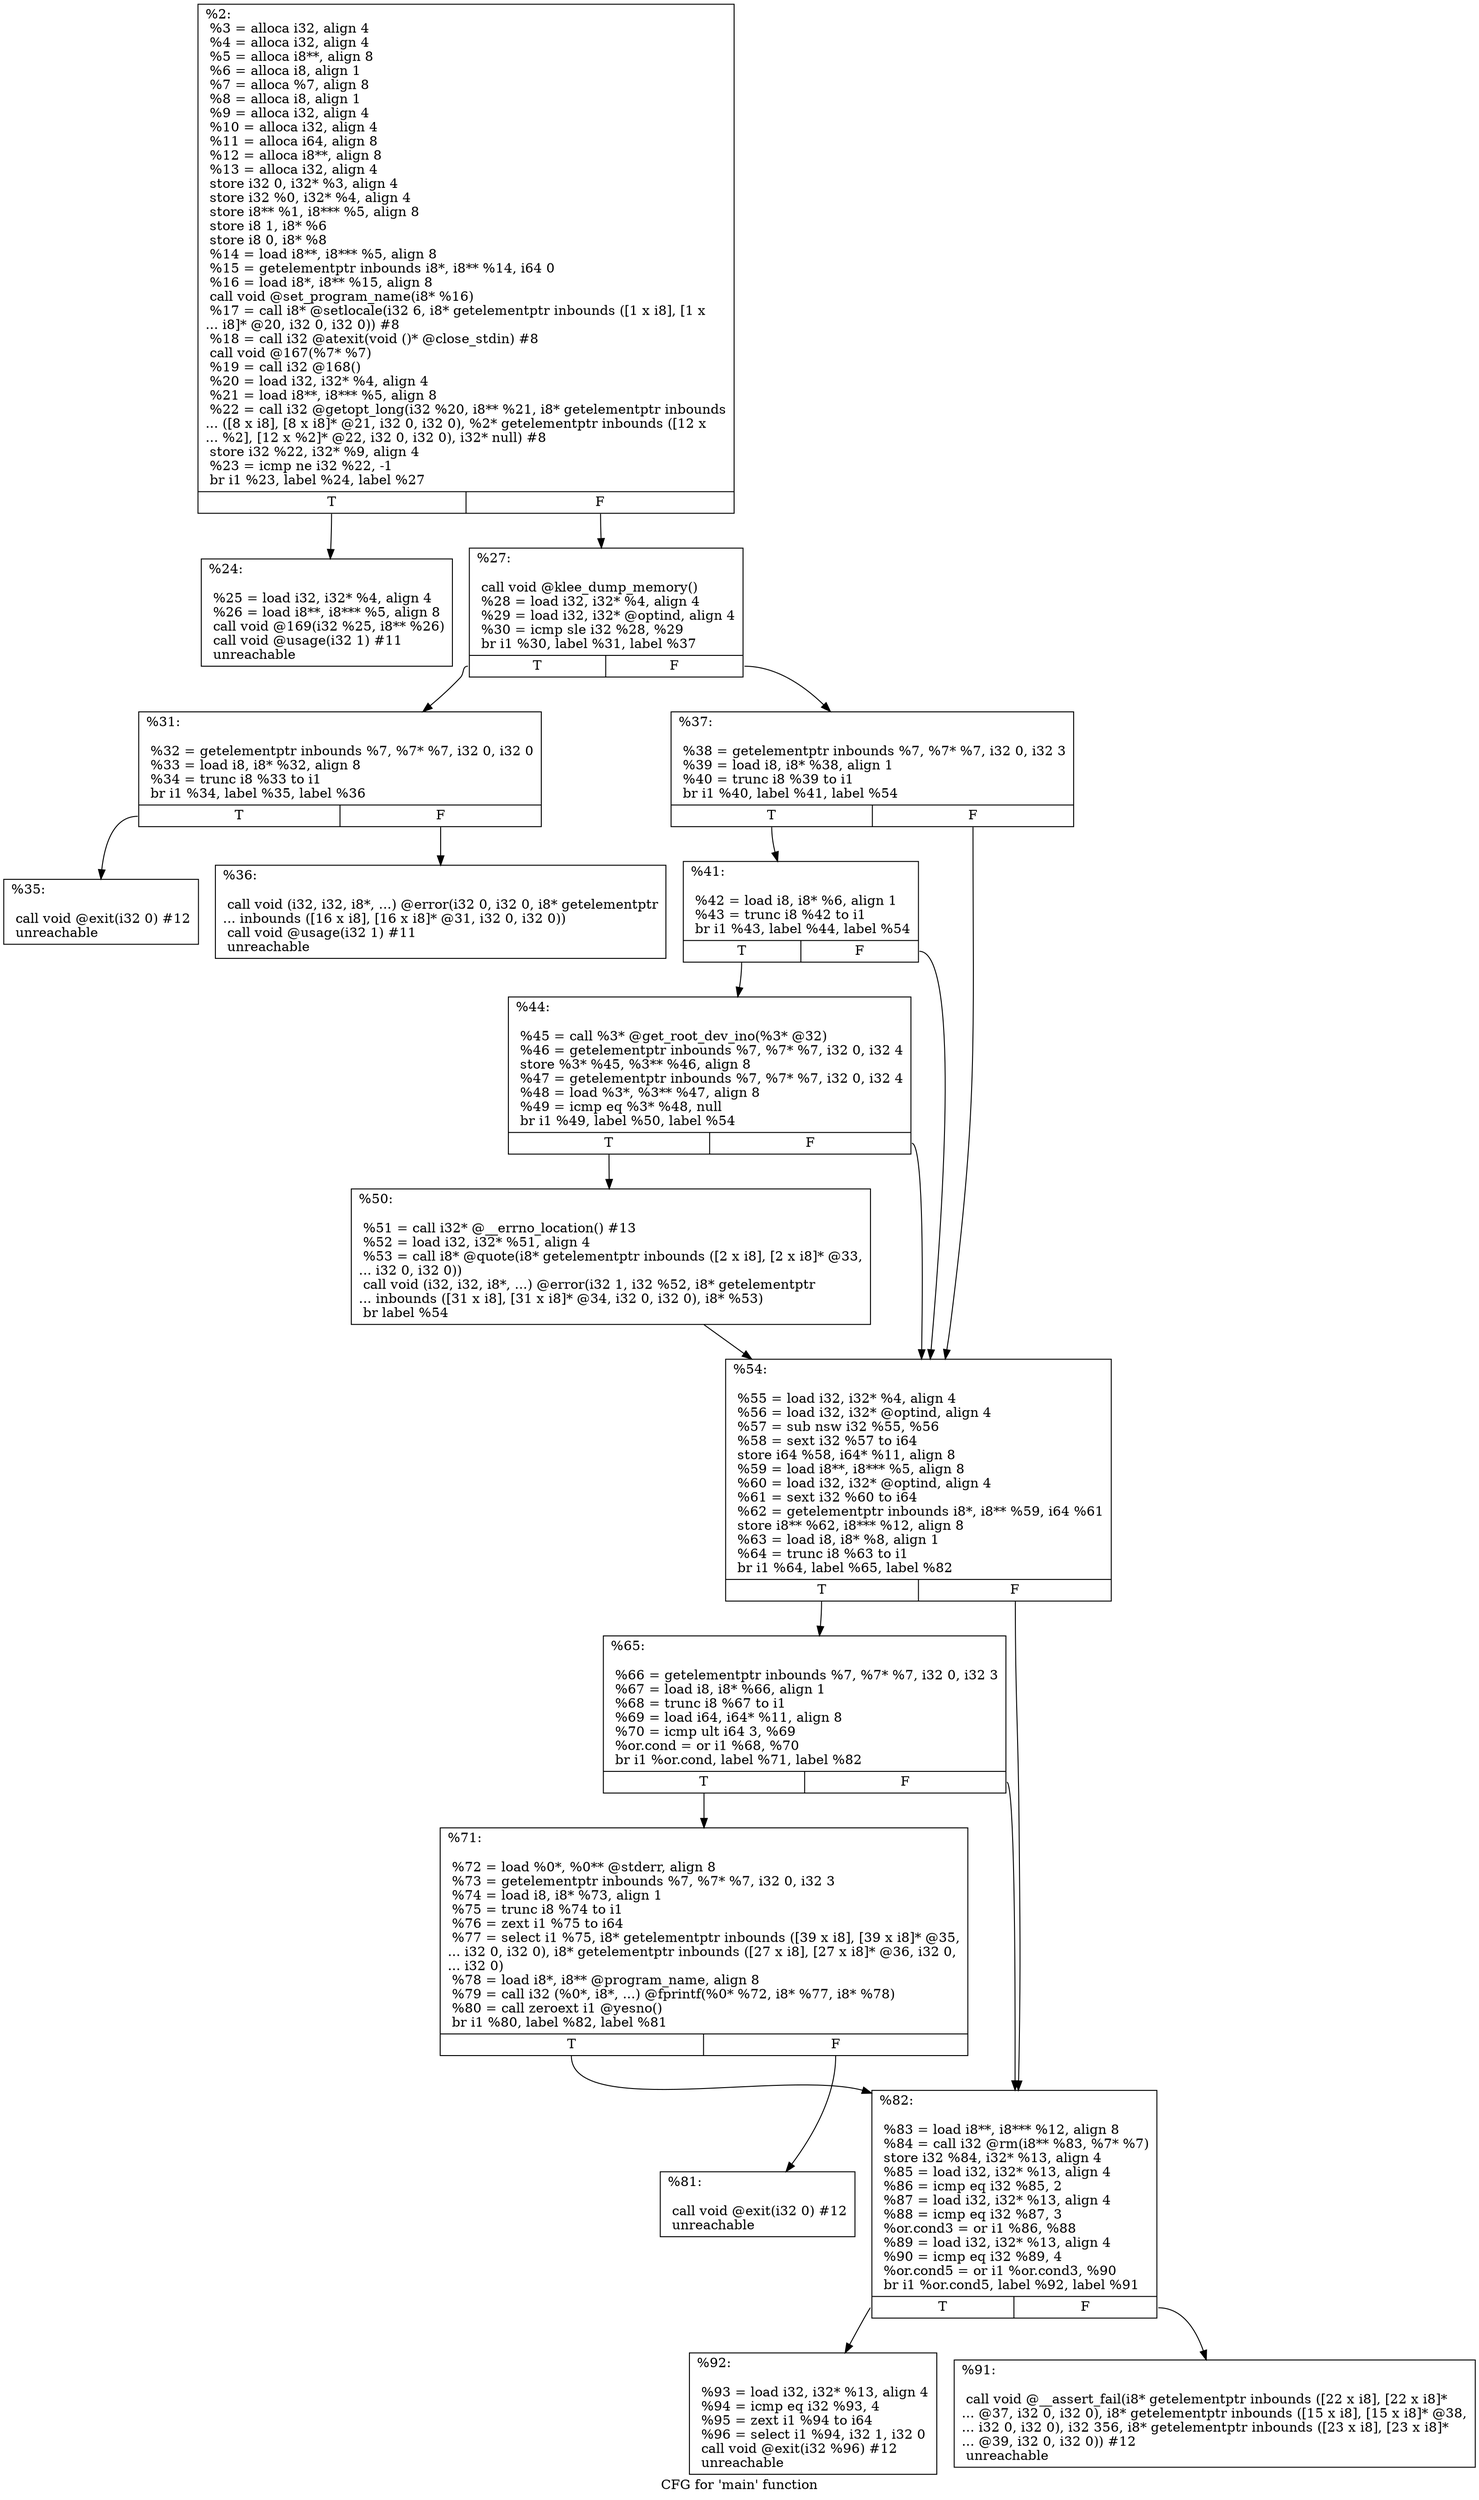 digraph "CFG for 'main' function" {
	label="CFG for 'main' function";

	Node0x38495b0 [shape=record,label="{%2:\l  %3 = alloca i32, align 4\l  %4 = alloca i32, align 4\l  %5 = alloca i8**, align 8\l  %6 = alloca i8, align 1\l  %7 = alloca %7, align 8\l  %8 = alloca i8, align 1\l  %9 = alloca i32, align 4\l  %10 = alloca i32, align 4\l  %11 = alloca i64, align 8\l  %12 = alloca i8**, align 8\l  %13 = alloca i32, align 4\l  store i32 0, i32* %3, align 4\l  store i32 %0, i32* %4, align 4\l  store i8** %1, i8*** %5, align 8\l  store i8 1, i8* %6\l  store i8 0, i8* %8\l  %14 = load i8**, i8*** %5, align 8\l  %15 = getelementptr inbounds i8*, i8** %14, i64 0\l  %16 = load i8*, i8** %15, align 8\l  call void @set_program_name(i8* %16)\l  %17 = call i8* @setlocale(i32 6, i8* getelementptr inbounds ([1 x i8], [1 x\l... i8]* @20, i32 0, i32 0)) #8\l  %18 = call i32 @atexit(void ()* @close_stdin) #8\l  call void @167(%7* %7)\l  %19 = call i32 @168()\l  %20 = load i32, i32* %4, align 4\l  %21 = load i8**, i8*** %5, align 8\l  %22 = call i32 @getopt_long(i32 %20, i8** %21, i8* getelementptr inbounds\l... ([8 x i8], [8 x i8]* @21, i32 0, i32 0), %2* getelementptr inbounds ([12 x\l... %2], [12 x %2]* @22, i32 0, i32 0), i32* null) #8\l  store i32 %22, i32* %9, align 4\l  %23 = icmp ne i32 %22, -1\l  br i1 %23, label %24, label %27\l|{<s0>T|<s1>F}}"];
	Node0x38495b0:s0 -> Node0x3849600;
	Node0x38495b0:s1 -> Node0x3849650;
	Node0x3849600 [shape=record,label="{%24:\l\l  %25 = load i32, i32* %4, align 4\l  %26 = load i8**, i8*** %5, align 8\l  call void @169(i32 %25, i8** %26)\l  call void @usage(i32 1) #11\l  unreachable\l}"];
	Node0x3849650 [shape=record,label="{%27:\l\l  call void @klee_dump_memory()\l  %28 = load i32, i32* %4, align 4\l  %29 = load i32, i32* @optind, align 4\l  %30 = icmp sle i32 %28, %29\l  br i1 %30, label %31, label %37\l|{<s0>T|<s1>F}}"];
	Node0x3849650:s0 -> Node0x38496a0;
	Node0x3849650:s1 -> Node0x3849790;
	Node0x38496a0 [shape=record,label="{%31:\l\l  %32 = getelementptr inbounds %7, %7* %7, i32 0, i32 0\l  %33 = load i8, i8* %32, align 8\l  %34 = trunc i8 %33 to i1\l  br i1 %34, label %35, label %36\l|{<s0>T|<s1>F}}"];
	Node0x38496a0:s0 -> Node0x38496f0;
	Node0x38496a0:s1 -> Node0x3849740;
	Node0x38496f0 [shape=record,label="{%35:\l\l  call void @exit(i32 0) #12\l  unreachable\l}"];
	Node0x3849740 [shape=record,label="{%36:\l\l  call void (i32, i32, i8*, ...) @error(i32 0, i32 0, i8* getelementptr\l... inbounds ([16 x i8], [16 x i8]* @31, i32 0, i32 0))\l  call void @usage(i32 1) #11\l  unreachable\l}"];
	Node0x3849790 [shape=record,label="{%37:\l\l  %38 = getelementptr inbounds %7, %7* %7, i32 0, i32 3\l  %39 = load i8, i8* %38, align 1\l  %40 = trunc i8 %39 to i1\l  br i1 %40, label %41, label %54\l|{<s0>T|<s1>F}}"];
	Node0x3849790:s0 -> Node0x38497e0;
	Node0x3849790:s1 -> Node0x38498d0;
	Node0x38497e0 [shape=record,label="{%41:\l\l  %42 = load i8, i8* %6, align 1\l  %43 = trunc i8 %42 to i1\l  br i1 %43, label %44, label %54\l|{<s0>T|<s1>F}}"];
	Node0x38497e0:s0 -> Node0x3849830;
	Node0x38497e0:s1 -> Node0x38498d0;
	Node0x3849830 [shape=record,label="{%44:\l\l  %45 = call %3* @get_root_dev_ino(%3* @32)\l  %46 = getelementptr inbounds %7, %7* %7, i32 0, i32 4\l  store %3* %45, %3** %46, align 8\l  %47 = getelementptr inbounds %7, %7* %7, i32 0, i32 4\l  %48 = load %3*, %3** %47, align 8\l  %49 = icmp eq %3* %48, null\l  br i1 %49, label %50, label %54\l|{<s0>T|<s1>F}}"];
	Node0x3849830:s0 -> Node0x3849880;
	Node0x3849830:s1 -> Node0x38498d0;
	Node0x3849880 [shape=record,label="{%50:\l\l  %51 = call i32* @__errno_location() #13\l  %52 = load i32, i32* %51, align 4\l  %53 = call i8* @quote(i8* getelementptr inbounds ([2 x i8], [2 x i8]* @33,\l... i32 0, i32 0))\l  call void (i32, i32, i8*, ...) @error(i32 1, i32 %52, i8* getelementptr\l... inbounds ([31 x i8], [31 x i8]* @34, i32 0, i32 0), i8* %53)\l  br label %54\l}"];
	Node0x3849880 -> Node0x38498d0;
	Node0x38498d0 [shape=record,label="{%54:\l\l  %55 = load i32, i32* %4, align 4\l  %56 = load i32, i32* @optind, align 4\l  %57 = sub nsw i32 %55, %56\l  %58 = sext i32 %57 to i64\l  store i64 %58, i64* %11, align 8\l  %59 = load i8**, i8*** %5, align 8\l  %60 = load i32, i32* @optind, align 4\l  %61 = sext i32 %60 to i64\l  %62 = getelementptr inbounds i8*, i8** %59, i64 %61\l  store i8** %62, i8*** %12, align 8\l  %63 = load i8, i8* %8, align 1\l  %64 = trunc i8 %63 to i1\l  br i1 %64, label %65, label %82\l|{<s0>T|<s1>F}}"];
	Node0x38498d0:s0 -> Node0x3849920;
	Node0x38498d0:s1 -> Node0x3849a10;
	Node0x3849920 [shape=record,label="{%65:\l\l  %66 = getelementptr inbounds %7, %7* %7, i32 0, i32 3\l  %67 = load i8, i8* %66, align 1\l  %68 = trunc i8 %67 to i1\l  %69 = load i64, i64* %11, align 8\l  %70 = icmp ult i64 3, %69\l  %or.cond = or i1 %68, %70\l  br i1 %or.cond, label %71, label %82\l|{<s0>T|<s1>F}}"];
	Node0x3849920:s0 -> Node0x3849970;
	Node0x3849920:s1 -> Node0x3849a10;
	Node0x3849970 [shape=record,label="{%71:\l\l  %72 = load %0*, %0** @stderr, align 8\l  %73 = getelementptr inbounds %7, %7* %7, i32 0, i32 3\l  %74 = load i8, i8* %73, align 1\l  %75 = trunc i8 %74 to i1\l  %76 = zext i1 %75 to i64\l  %77 = select i1 %75, i8* getelementptr inbounds ([39 x i8], [39 x i8]* @35,\l... i32 0, i32 0), i8* getelementptr inbounds ([27 x i8], [27 x i8]* @36, i32 0,\l... i32 0)\l  %78 = load i8*, i8** @program_name, align 8\l  %79 = call i32 (%0*, i8*, ...) @fprintf(%0* %72, i8* %77, i8* %78)\l  %80 = call zeroext i1 @yesno()\l  br i1 %80, label %82, label %81\l|{<s0>T|<s1>F}}"];
	Node0x3849970:s0 -> Node0x3849a10;
	Node0x3849970:s1 -> Node0x38499c0;
	Node0x38499c0 [shape=record,label="{%81:\l\l  call void @exit(i32 0) #12\l  unreachable\l}"];
	Node0x3849a10 [shape=record,label="{%82:\l\l  %83 = load i8**, i8*** %12, align 8\l  %84 = call i32 @rm(i8** %83, %7* %7)\l  store i32 %84, i32* %13, align 4\l  %85 = load i32, i32* %13, align 4\l  %86 = icmp eq i32 %85, 2\l  %87 = load i32, i32* %13, align 4\l  %88 = icmp eq i32 %87, 3\l  %or.cond3 = or i1 %86, %88\l  %89 = load i32, i32* %13, align 4\l  %90 = icmp eq i32 %89, 4\l  %or.cond5 = or i1 %or.cond3, %90\l  br i1 %or.cond5, label %92, label %91\l|{<s0>T|<s1>F}}"];
	Node0x3849a10:s0 -> Node0x3849ab0;
	Node0x3849a10:s1 -> Node0x3849a60;
	Node0x3849a60 [shape=record,label="{%91:\l\l  call void @__assert_fail(i8* getelementptr inbounds ([22 x i8], [22 x i8]*\l... @37, i32 0, i32 0), i8* getelementptr inbounds ([15 x i8], [15 x i8]* @38,\l... i32 0, i32 0), i32 356, i8* getelementptr inbounds ([23 x i8], [23 x i8]*\l... @39, i32 0, i32 0)) #12\l  unreachable\l}"];
	Node0x3849ab0 [shape=record,label="{%92:\l\l  %93 = load i32, i32* %13, align 4\l  %94 = icmp eq i32 %93, 4\l  %95 = zext i1 %94 to i64\l  %96 = select i1 %94, i32 1, i32 0\l  call void @exit(i32 %96) #12\l  unreachable\l}"];
}
